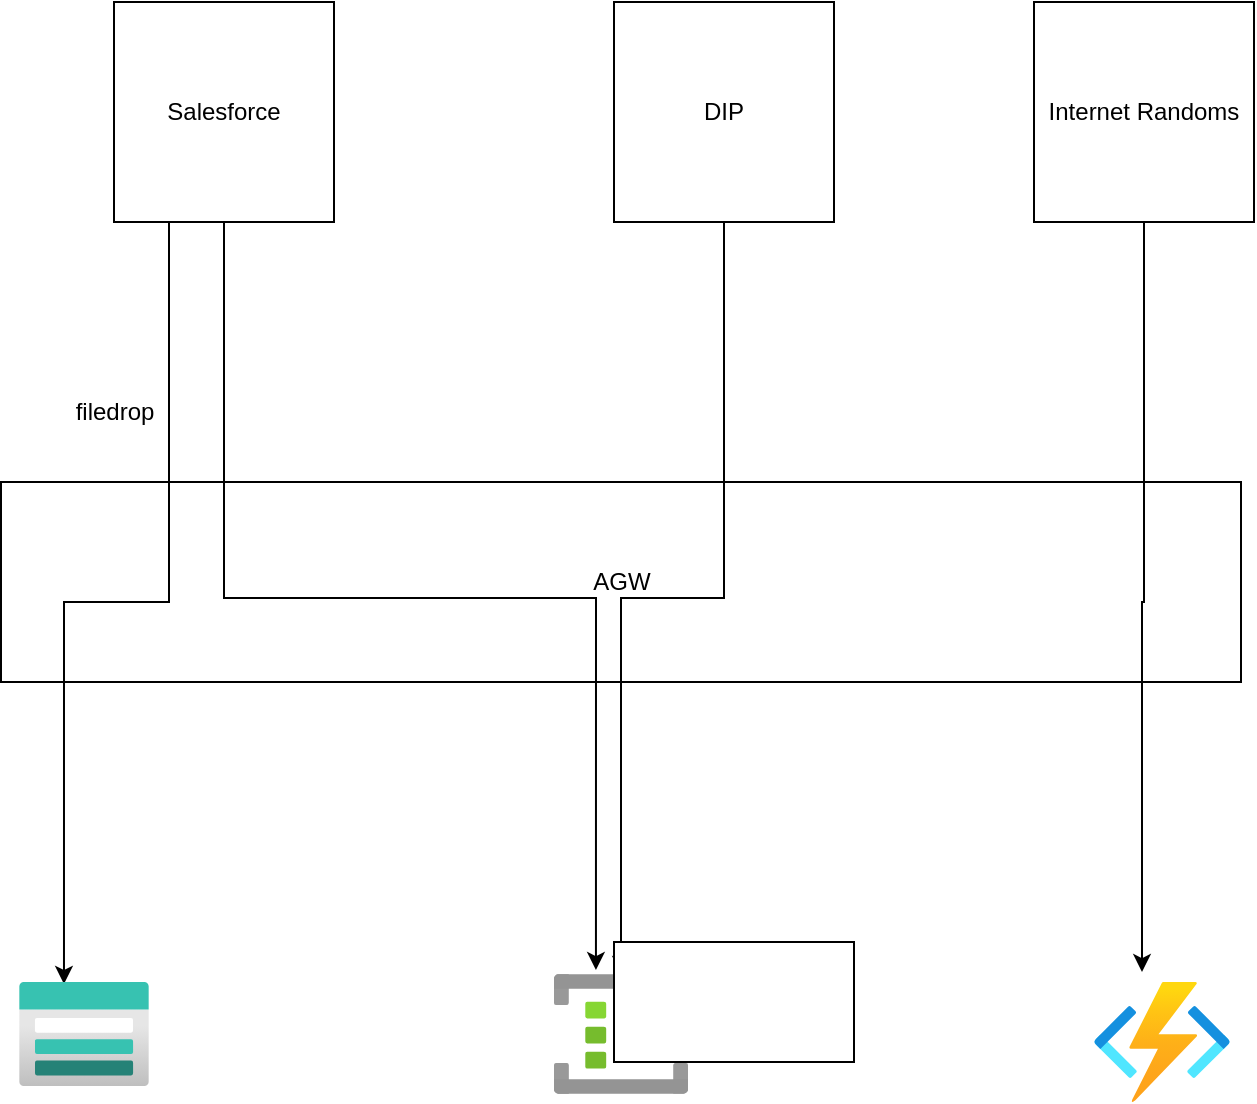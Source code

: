 <mxfile version="21.3.6" type="github">
  <diagram name="Page-1" id="_kbAUamdsEitSHpLiYVL">
    <mxGraphModel dx="1468" dy="1262" grid="1" gridSize="10" guides="1" tooltips="1" connect="1" arrows="1" fold="1" page="1" pageScale="1" pageWidth="827" pageHeight="1169" math="0" shadow="0">
      <root>
        <mxCell id="0" />
        <mxCell id="1" parent="0" />
        <mxCell id="F-h7AW0LBQ3TBnKWL7sb-7" value="AGW" style="rounded=0;whiteSpace=wrap;html=1;" vertex="1" parent="1">
          <mxGeometry x="43.5" y="380" width="620" height="100" as="geometry" />
        </mxCell>
        <mxCell id="F-h7AW0LBQ3TBnKWL7sb-1" style="edgeStyle=orthogonalEdgeStyle;rounded=0;orthogonalLoop=1;jettySize=auto;html=1;exitX=0.5;exitY=1;exitDx=0;exitDy=0;entryX=0.313;entryY=-0.033;entryDx=0;entryDy=0;entryPerimeter=0;" edge="1" parent="1" source="eteMdfNSblOHJH8BzZDT-1" target="eteMdfNSblOHJH8BzZDT-5">
          <mxGeometry relative="1" as="geometry" />
        </mxCell>
        <mxCell id="F-h7AW0LBQ3TBnKWL7sb-4" style="edgeStyle=orthogonalEdgeStyle;rounded=0;orthogonalLoop=1;jettySize=auto;html=1;exitX=0.25;exitY=1;exitDx=0;exitDy=0;entryX=0.346;entryY=0.019;entryDx=0;entryDy=0;entryPerimeter=0;" edge="1" parent="1" source="eteMdfNSblOHJH8BzZDT-1" target="eteMdfNSblOHJH8BzZDT-4">
          <mxGeometry relative="1" as="geometry" />
        </mxCell>
        <mxCell id="eteMdfNSblOHJH8BzZDT-1" value="Salesforce" style="whiteSpace=wrap;html=1;aspect=fixed;" parent="1" vertex="1">
          <mxGeometry x="100" y="140" width="110" height="110" as="geometry" />
        </mxCell>
        <mxCell id="F-h7AW0LBQ3TBnKWL7sb-2" style="edgeStyle=orthogonalEdgeStyle;rounded=0;orthogonalLoop=1;jettySize=auto;html=1;exitX=0.5;exitY=1;exitDx=0;exitDy=0;" edge="1" parent="1" source="eteMdfNSblOHJH8BzZDT-2" target="eteMdfNSblOHJH8BzZDT-5">
          <mxGeometry relative="1" as="geometry" />
        </mxCell>
        <mxCell id="eteMdfNSblOHJH8BzZDT-2" value="DIP" style="whiteSpace=wrap;html=1;aspect=fixed;" parent="1" vertex="1">
          <mxGeometry x="350" y="140" width="110" height="110" as="geometry" />
        </mxCell>
        <mxCell id="F-h7AW0LBQ3TBnKWL7sb-3" style="edgeStyle=orthogonalEdgeStyle;rounded=0;orthogonalLoop=1;jettySize=auto;html=1;exitX=0.5;exitY=1;exitDx=0;exitDy=0;entryX=0.353;entryY=-0.083;entryDx=0;entryDy=0;entryPerimeter=0;" edge="1" parent="1" source="eteMdfNSblOHJH8BzZDT-3" target="eteMdfNSblOHJH8BzZDT-6">
          <mxGeometry relative="1" as="geometry" />
        </mxCell>
        <mxCell id="eteMdfNSblOHJH8BzZDT-3" value="Internet Randoms" style="whiteSpace=wrap;html=1;aspect=fixed;" parent="1" vertex="1">
          <mxGeometry x="560" y="140" width="110" height="110" as="geometry" />
        </mxCell>
        <mxCell id="eteMdfNSblOHJH8BzZDT-4" value="" style="image;aspect=fixed;html=1;points=[];align=center;fontSize=12;image=img/lib/azure2/storage/Storage_Accounts.svg;" parent="1" vertex="1">
          <mxGeometry x="52.5" y="630" width="65" height="52" as="geometry" />
        </mxCell>
        <mxCell id="eteMdfNSblOHJH8BzZDT-5" value="" style="image;aspect=fixed;html=1;points=[];align=center;fontSize=12;image=img/lib/azure2/iot/Event_Hubs.svg;" parent="1" vertex="1">
          <mxGeometry x="320" y="626" width="67" height="60" as="geometry" />
        </mxCell>
        <mxCell id="eteMdfNSblOHJH8BzZDT-6" value="" style="image;aspect=fixed;html=1;points=[];align=center;fontSize=12;image=img/lib/azure2/compute/Function_Apps.svg;" parent="1" vertex="1">
          <mxGeometry x="590" y="630" width="68" height="60" as="geometry" />
        </mxCell>
        <mxCell id="F-h7AW0LBQ3TBnKWL7sb-5" value="" style="rounded=0;whiteSpace=wrap;html=1;" vertex="1" parent="1">
          <mxGeometry x="350" y="610" width="120" height="60" as="geometry" />
        </mxCell>
        <mxCell id="F-h7AW0LBQ3TBnKWL7sb-6" value="" style="rounded=0;whiteSpace=wrap;html=1;" vertex="1" parent="1">
          <mxGeometry x="350" y="610" width="120" height="60" as="geometry" />
        </mxCell>
        <mxCell id="F-h7AW0LBQ3TBnKWL7sb-8" value="filedrop" style="text;html=1;align=center;verticalAlign=middle;resizable=0;points=[];autosize=1;strokeColor=none;fillColor=none;" vertex="1" parent="1">
          <mxGeometry x="70" y="330" width="60" height="30" as="geometry" />
        </mxCell>
      </root>
    </mxGraphModel>
  </diagram>
</mxfile>
